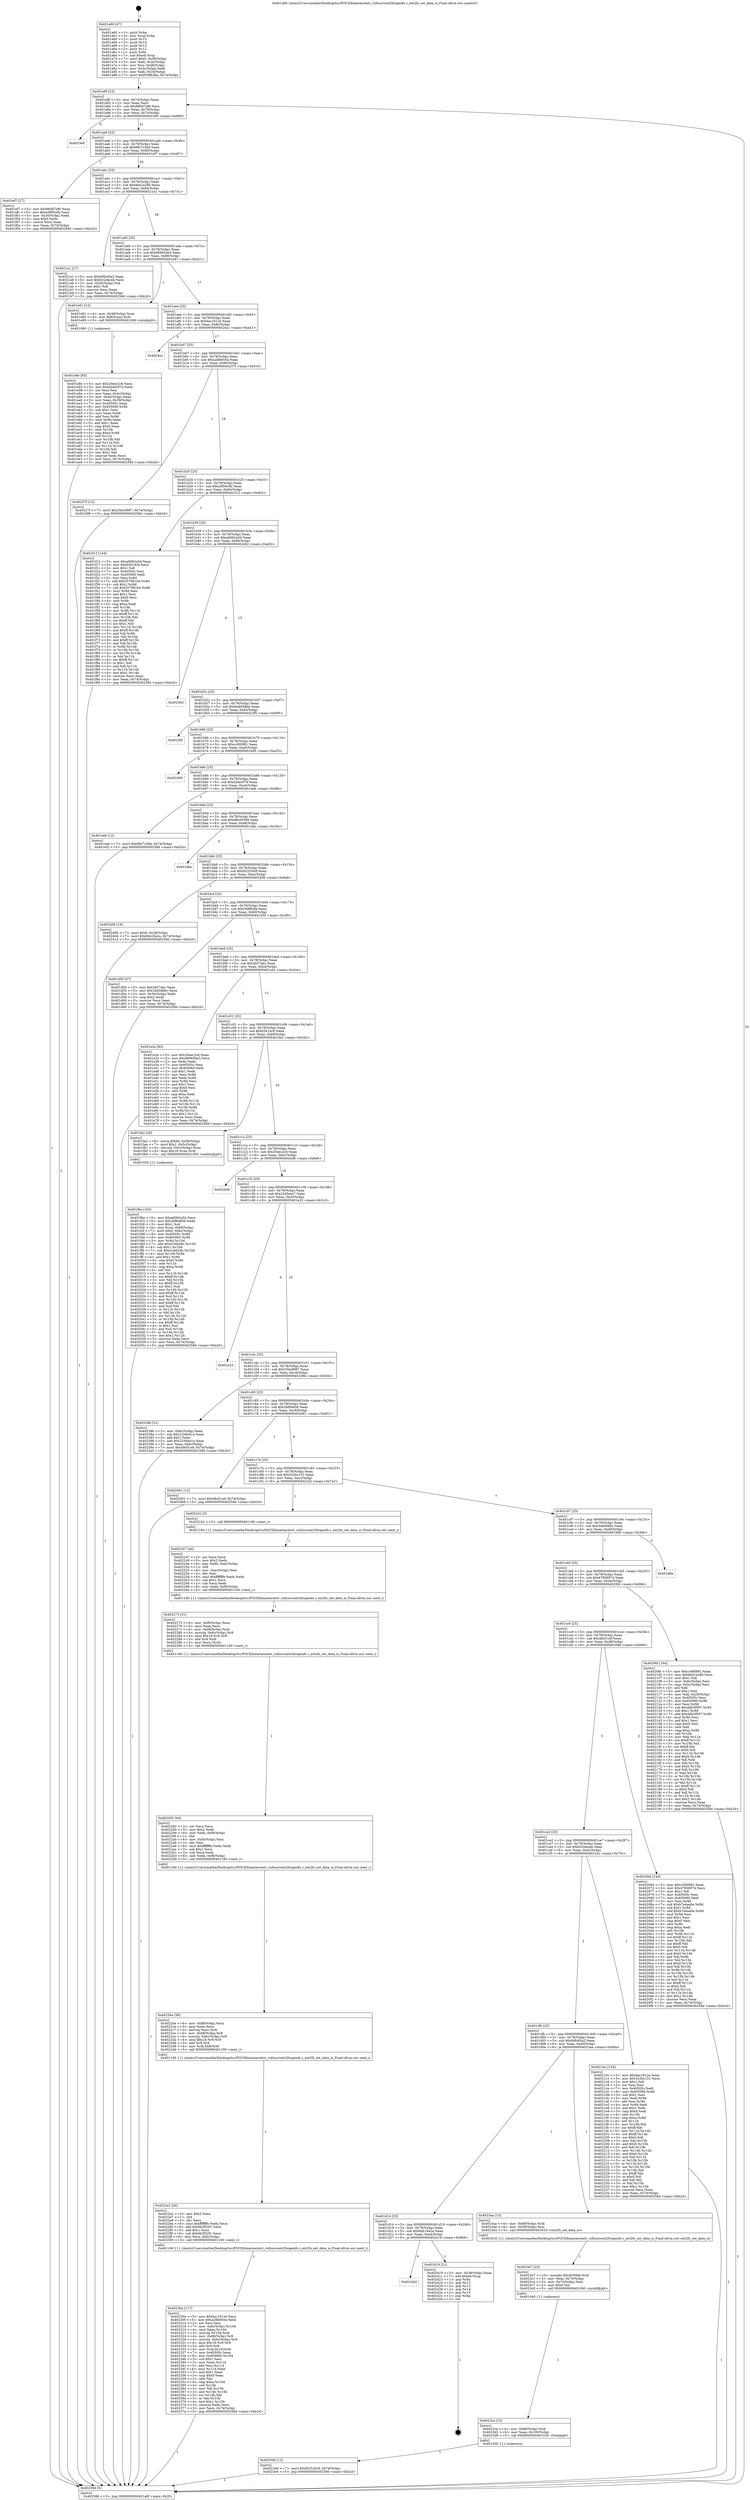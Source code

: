 digraph "0x401a60" {
  label = "0x401a60 (/mnt/c/Users/mathe/Desktop/tcc/POCII/binaries/extr_rufussrcext2fsopenfs.c_ext2fs_set_data_io_Final-ollvm.out::main(0))"
  labelloc = "t"
  node[shape=record]

  Entry [label="",width=0.3,height=0.3,shape=circle,fillcolor=black,style=filled]
  "0x401a8f" [label="{
     0x401a8f [23]\l
     | [instrs]\l
     &nbsp;&nbsp;0x401a8f \<+3\>: mov -0x74(%rbp),%eax\l
     &nbsp;&nbsp;0x401a92 \<+2\>: mov %eax,%ecx\l
     &nbsp;&nbsp;0x401a94 \<+6\>: sub $0x860d7ef6,%ecx\l
     &nbsp;&nbsp;0x401a9a \<+3\>: mov %eax,-0x78(%rbp)\l
     &nbsp;&nbsp;0x401a9d \<+3\>: mov %ecx,-0x7c(%rbp)\l
     &nbsp;&nbsp;0x401aa0 \<+6\>: je 00000000004023e9 \<main+0x989\>\l
  }"]
  "0x4023e9" [label="{
     0x4023e9\l
  }", style=dashed]
  "0x401aa6" [label="{
     0x401aa6 [22]\l
     | [instrs]\l
     &nbsp;&nbsp;0x401aa6 \<+5\>: jmp 0000000000401aab \<main+0x4b\>\l
     &nbsp;&nbsp;0x401aab \<+3\>: mov -0x78(%rbp),%eax\l
     &nbsp;&nbsp;0x401aae \<+5\>: sub $0x88c7c3bd,%eax\l
     &nbsp;&nbsp;0x401ab3 \<+3\>: mov %eax,-0x80(%rbp)\l
     &nbsp;&nbsp;0x401ab6 \<+6\>: je 0000000000401ef7 \<main+0x497\>\l
  }"]
  Exit [label="",width=0.3,height=0.3,shape=circle,fillcolor=black,style=filled,peripheries=2]
  "0x401ef7" [label="{
     0x401ef7 [27]\l
     | [instrs]\l
     &nbsp;&nbsp;0x401ef7 \<+5\>: mov $0x860d7ef6,%eax\l
     &nbsp;&nbsp;0x401efc \<+5\>: mov $0xa5f00c0b,%ecx\l
     &nbsp;&nbsp;0x401f01 \<+3\>: mov -0x30(%rbp),%edx\l
     &nbsp;&nbsp;0x401f04 \<+3\>: cmp $0x0,%edx\l
     &nbsp;&nbsp;0x401f07 \<+3\>: cmove %ecx,%eax\l
     &nbsp;&nbsp;0x401f0a \<+3\>: mov %eax,-0x74(%rbp)\l
     &nbsp;&nbsp;0x401f0d \<+5\>: jmp 000000000040258d \<main+0xb2d\>\l
  }"]
  "0x401abc" [label="{
     0x401abc [25]\l
     | [instrs]\l
     &nbsp;&nbsp;0x401abc \<+5\>: jmp 0000000000401ac1 \<main+0x61\>\l
     &nbsp;&nbsp;0x401ac1 \<+3\>: mov -0x78(%rbp),%eax\l
     &nbsp;&nbsp;0x401ac4 \<+5\>: sub $0x8ed1a280,%eax\l
     &nbsp;&nbsp;0x401ac9 \<+6\>: mov %eax,-0x84(%rbp)\l
     &nbsp;&nbsp;0x401acf \<+6\>: je 00000000004021a1 \<main+0x741\>\l
  }"]
  "0x401d2d" [label="{
     0x401d2d\l
  }", style=dashed]
  "0x4021a1" [label="{
     0x4021a1 [27]\l
     | [instrs]\l
     &nbsp;&nbsp;0x4021a1 \<+5\>: mov $0x69fcd5a2,%eax\l
     &nbsp;&nbsp;0x4021a6 \<+5\>: mov $0x632ebceb,%ecx\l
     &nbsp;&nbsp;0x4021ab \<+3\>: mov -0x29(%rbp),%dl\l
     &nbsp;&nbsp;0x4021ae \<+3\>: test $0x1,%dl\l
     &nbsp;&nbsp;0x4021b1 \<+3\>: cmovne %ecx,%eax\l
     &nbsp;&nbsp;0x4021b4 \<+3\>: mov %eax,-0x74(%rbp)\l
     &nbsp;&nbsp;0x4021b7 \<+5\>: jmp 000000000040258d \<main+0xb2d\>\l
  }"]
  "0x401ad5" [label="{
     0x401ad5 [25]\l
     | [instrs]\l
     &nbsp;&nbsp;0x401ad5 \<+5\>: jmp 0000000000401ada \<main+0x7a\>\l
     &nbsp;&nbsp;0x401ada \<+3\>: mov -0x78(%rbp),%eax\l
     &nbsp;&nbsp;0x401add \<+5\>: sub $0x98965be3,%eax\l
     &nbsp;&nbsp;0x401ae2 \<+6\>: mov %eax,-0x88(%rbp)\l
     &nbsp;&nbsp;0x401ae8 \<+6\>: je 0000000000401e81 \<main+0x421\>\l
  }"]
  "0x402419" [label="{
     0x402419 [21]\l
     | [instrs]\l
     &nbsp;&nbsp;0x402419 \<+3\>: mov -0x38(%rbp),%eax\l
     &nbsp;&nbsp;0x40241c \<+7\>: add $0xe8,%rsp\l
     &nbsp;&nbsp;0x402423 \<+1\>: pop %rbx\l
     &nbsp;&nbsp;0x402424 \<+2\>: pop %r12\l
     &nbsp;&nbsp;0x402426 \<+2\>: pop %r13\l
     &nbsp;&nbsp;0x402428 \<+2\>: pop %r14\l
     &nbsp;&nbsp;0x40242a \<+2\>: pop %r15\l
     &nbsp;&nbsp;0x40242c \<+1\>: pop %rbp\l
     &nbsp;&nbsp;0x40242d \<+1\>: ret\l
  }"]
  "0x401e81" [label="{
     0x401e81 [13]\l
     | [instrs]\l
     &nbsp;&nbsp;0x401e81 \<+4\>: mov -0x48(%rbp),%rax\l
     &nbsp;&nbsp;0x401e85 \<+4\>: mov 0x8(%rax),%rdi\l
     &nbsp;&nbsp;0x401e89 \<+5\>: call 0000000000401060 \<atoi@plt\>\l
     | [calls]\l
     &nbsp;&nbsp;0x401060 \{1\} (unknown)\l
  }"]
  "0x401aee" [label="{
     0x401aee [25]\l
     | [instrs]\l
     &nbsp;&nbsp;0x401aee \<+5\>: jmp 0000000000401af3 \<main+0x93\>\l
     &nbsp;&nbsp;0x401af3 \<+3\>: mov -0x78(%rbp),%eax\l
     &nbsp;&nbsp;0x401af6 \<+5\>: sub $0x9ac1812e,%eax\l
     &nbsp;&nbsp;0x401afb \<+6\>: mov %eax,-0x8c(%rbp)\l
     &nbsp;&nbsp;0x401b01 \<+6\>: je 00000000004024a1 \<main+0xa41\>\l
  }"]
  "0x4023dd" [label="{
     0x4023dd [12]\l
     | [instrs]\l
     &nbsp;&nbsp;0x4023dd \<+7\>: movl $0xf02520c8,-0x74(%rbp)\l
     &nbsp;&nbsp;0x4023e4 \<+5\>: jmp 000000000040258d \<main+0xb2d\>\l
  }"]
  "0x4024a1" [label="{
     0x4024a1\l
  }", style=dashed]
  "0x401b07" [label="{
     0x401b07 [25]\l
     | [instrs]\l
     &nbsp;&nbsp;0x401b07 \<+5\>: jmp 0000000000401b0c \<main+0xac\>\l
     &nbsp;&nbsp;0x401b0c \<+3\>: mov -0x78(%rbp),%eax\l
     &nbsp;&nbsp;0x401b0f \<+5\>: sub $0xa28b6544,%eax\l
     &nbsp;&nbsp;0x401b14 \<+6\>: mov %eax,-0x90(%rbp)\l
     &nbsp;&nbsp;0x401b1a \<+6\>: je 000000000040237f \<main+0x91f\>\l
  }"]
  "0x4023ce" [label="{
     0x4023ce [15]\l
     | [instrs]\l
     &nbsp;&nbsp;0x4023ce \<+4\>: mov -0x68(%rbp),%rdi\l
     &nbsp;&nbsp;0x4023d2 \<+6\>: mov %eax,-0x100(%rbp)\l
     &nbsp;&nbsp;0x4023d8 \<+5\>: call 0000000000401030 \<free@plt\>\l
     | [calls]\l
     &nbsp;&nbsp;0x401030 \{1\} (unknown)\l
  }"]
  "0x40237f" [label="{
     0x40237f [12]\l
     | [instrs]\l
     &nbsp;&nbsp;0x40237f \<+7\>: movl $0x25bc6987,-0x74(%rbp)\l
     &nbsp;&nbsp;0x402386 \<+5\>: jmp 000000000040258d \<main+0xb2d\>\l
  }"]
  "0x401b20" [label="{
     0x401b20 [25]\l
     | [instrs]\l
     &nbsp;&nbsp;0x401b20 \<+5\>: jmp 0000000000401b25 \<main+0xc5\>\l
     &nbsp;&nbsp;0x401b25 \<+3\>: mov -0x78(%rbp),%eax\l
     &nbsp;&nbsp;0x401b28 \<+5\>: sub $0xa5f00c0b,%eax\l
     &nbsp;&nbsp;0x401b2d \<+6\>: mov %eax,-0x94(%rbp)\l
     &nbsp;&nbsp;0x401b33 \<+6\>: je 0000000000401f12 \<main+0x4b2\>\l
  }"]
  "0x4023b7" [label="{
     0x4023b7 [23]\l
     | [instrs]\l
     &nbsp;&nbsp;0x4023b7 \<+10\>: movabs $0x4030b6,%rdi\l
     &nbsp;&nbsp;0x4023c1 \<+3\>: mov %eax,-0x70(%rbp)\l
     &nbsp;&nbsp;0x4023c4 \<+3\>: mov -0x70(%rbp),%esi\l
     &nbsp;&nbsp;0x4023c7 \<+2\>: mov $0x0,%al\l
     &nbsp;&nbsp;0x4023c9 \<+5\>: call 0000000000401040 \<printf@plt\>\l
     | [calls]\l
     &nbsp;&nbsp;0x401040 \{1\} (unknown)\l
  }"]
  "0x401f12" [label="{
     0x401f12 [144]\l
     | [instrs]\l
     &nbsp;&nbsp;0x401f12 \<+5\>: mov $0xa6062a5d,%eax\l
     &nbsp;&nbsp;0x401f17 \<+5\>: mov $0x62614c9,%ecx\l
     &nbsp;&nbsp;0x401f1c \<+2\>: mov $0x1,%dl\l
     &nbsp;&nbsp;0x401f1e \<+7\>: mov 0x40505c,%esi\l
     &nbsp;&nbsp;0x401f25 \<+7\>: mov 0x405060,%edi\l
     &nbsp;&nbsp;0x401f2c \<+3\>: mov %esi,%r8d\l
     &nbsp;&nbsp;0x401f2f \<+7\>: add $0x557981b4,%r8d\l
     &nbsp;&nbsp;0x401f36 \<+4\>: sub $0x1,%r8d\l
     &nbsp;&nbsp;0x401f3a \<+7\>: sub $0x557981b4,%r8d\l
     &nbsp;&nbsp;0x401f41 \<+4\>: imul %r8d,%esi\l
     &nbsp;&nbsp;0x401f45 \<+3\>: and $0x1,%esi\l
     &nbsp;&nbsp;0x401f48 \<+3\>: cmp $0x0,%esi\l
     &nbsp;&nbsp;0x401f4b \<+4\>: sete %r9b\l
     &nbsp;&nbsp;0x401f4f \<+3\>: cmp $0xa,%edi\l
     &nbsp;&nbsp;0x401f52 \<+4\>: setl %r10b\l
     &nbsp;&nbsp;0x401f56 \<+3\>: mov %r9b,%r11b\l
     &nbsp;&nbsp;0x401f59 \<+4\>: xor $0xff,%r11b\l
     &nbsp;&nbsp;0x401f5d \<+3\>: mov %r10b,%bl\l
     &nbsp;&nbsp;0x401f60 \<+3\>: xor $0xff,%bl\l
     &nbsp;&nbsp;0x401f63 \<+3\>: xor $0x1,%dl\l
     &nbsp;&nbsp;0x401f66 \<+3\>: mov %r11b,%r14b\l
     &nbsp;&nbsp;0x401f69 \<+4\>: and $0xff,%r14b\l
     &nbsp;&nbsp;0x401f6d \<+3\>: and %dl,%r9b\l
     &nbsp;&nbsp;0x401f70 \<+3\>: mov %bl,%r15b\l
     &nbsp;&nbsp;0x401f73 \<+4\>: and $0xff,%r15b\l
     &nbsp;&nbsp;0x401f77 \<+3\>: and %dl,%r10b\l
     &nbsp;&nbsp;0x401f7a \<+3\>: or %r9b,%r14b\l
     &nbsp;&nbsp;0x401f7d \<+3\>: or %r10b,%r15b\l
     &nbsp;&nbsp;0x401f80 \<+3\>: xor %r15b,%r14b\l
     &nbsp;&nbsp;0x401f83 \<+3\>: or %bl,%r11b\l
     &nbsp;&nbsp;0x401f86 \<+4\>: xor $0xff,%r11b\l
     &nbsp;&nbsp;0x401f8a \<+3\>: or $0x1,%dl\l
     &nbsp;&nbsp;0x401f8d \<+3\>: and %dl,%r11b\l
     &nbsp;&nbsp;0x401f90 \<+3\>: or %r11b,%r14b\l
     &nbsp;&nbsp;0x401f93 \<+4\>: test $0x1,%r14b\l
     &nbsp;&nbsp;0x401f97 \<+3\>: cmovne %ecx,%eax\l
     &nbsp;&nbsp;0x401f9a \<+3\>: mov %eax,-0x74(%rbp)\l
     &nbsp;&nbsp;0x401f9d \<+5\>: jmp 000000000040258d \<main+0xb2d\>\l
  }"]
  "0x401b39" [label="{
     0x401b39 [25]\l
     | [instrs]\l
     &nbsp;&nbsp;0x401b39 \<+5\>: jmp 0000000000401b3e \<main+0xde\>\l
     &nbsp;&nbsp;0x401b3e \<+3\>: mov -0x78(%rbp),%eax\l
     &nbsp;&nbsp;0x401b41 \<+5\>: sub $0xa6062a5d,%eax\l
     &nbsp;&nbsp;0x401b46 \<+6\>: mov %eax,-0x98(%rbp)\l
     &nbsp;&nbsp;0x401b4c \<+6\>: je 0000000000402462 \<main+0xa02\>\l
  }"]
  "0x401d14" [label="{
     0x401d14 [25]\l
     | [instrs]\l
     &nbsp;&nbsp;0x401d14 \<+5\>: jmp 0000000000401d19 \<main+0x2b9\>\l
     &nbsp;&nbsp;0x401d19 \<+3\>: mov -0x78(%rbp),%eax\l
     &nbsp;&nbsp;0x401d1c \<+5\>: sub $0x6bb18a2a,%eax\l
     &nbsp;&nbsp;0x401d21 \<+6\>: mov %eax,-0xe4(%rbp)\l
     &nbsp;&nbsp;0x401d27 \<+6\>: je 0000000000402419 \<main+0x9b9\>\l
  }"]
  "0x402462" [label="{
     0x402462\l
  }", style=dashed]
  "0x401b52" [label="{
     0x401b52 [25]\l
     | [instrs]\l
     &nbsp;&nbsp;0x401b52 \<+5\>: jmp 0000000000401b57 \<main+0xf7\>\l
     &nbsp;&nbsp;0x401b57 \<+3\>: mov -0x78(%rbp),%eax\l
     &nbsp;&nbsp;0x401b5a \<+5\>: sub $0xbe4948ba,%eax\l
     &nbsp;&nbsp;0x401b5f \<+6\>: mov %eax,-0x9c(%rbp)\l
     &nbsp;&nbsp;0x401b65 \<+6\>: je 00000000004023f5 \<main+0x995\>\l
  }"]
  "0x4023aa" [label="{
     0x4023aa [13]\l
     | [instrs]\l
     &nbsp;&nbsp;0x4023aa \<+4\>: mov -0x68(%rbp),%rdi\l
     &nbsp;&nbsp;0x4023ae \<+4\>: mov -0x58(%rbp),%rsi\l
     &nbsp;&nbsp;0x4023b2 \<+5\>: call 0000000000401610 \<ext2fs_set_data_io\>\l
     | [calls]\l
     &nbsp;&nbsp;0x401610 \{1\} (/mnt/c/Users/mathe/Desktop/tcc/POCII/binaries/extr_rufussrcext2fsopenfs.c_ext2fs_set_data_io_Final-ollvm.out::ext2fs_set_data_io)\l
  }"]
  "0x4023f5" [label="{
     0x4023f5\l
  }", style=dashed]
  "0x401b6b" [label="{
     0x401b6b [25]\l
     | [instrs]\l
     &nbsp;&nbsp;0x401b6b \<+5\>: jmp 0000000000401b70 \<main+0x110\>\l
     &nbsp;&nbsp;0x401b70 \<+3\>: mov -0x78(%rbp),%eax\l
     &nbsp;&nbsp;0x401b73 \<+5\>: sub $0xcc900f61,%eax\l
     &nbsp;&nbsp;0x401b78 \<+6\>: mov %eax,-0xa0(%rbp)\l
     &nbsp;&nbsp;0x401b7e \<+6\>: je 0000000000402495 \<main+0xa35\>\l
  }"]
  "0x40230a" [label="{
     0x40230a [117]\l
     | [instrs]\l
     &nbsp;&nbsp;0x40230a \<+5\>: mov $0x9ac1812e,%ecx\l
     &nbsp;&nbsp;0x40230f \<+5\>: mov $0xa28b6544,%edx\l
     &nbsp;&nbsp;0x402314 \<+2\>: xor %esi,%esi\l
     &nbsp;&nbsp;0x402316 \<+7\>: mov -0xfc(%rbp),%r10d\l
     &nbsp;&nbsp;0x40231d \<+4\>: imul %eax,%r10d\l
     &nbsp;&nbsp;0x402321 \<+3\>: movslq %r10d,%rdi\l
     &nbsp;&nbsp;0x402324 \<+4\>: mov -0x68(%rbp),%r8\l
     &nbsp;&nbsp;0x402328 \<+4\>: movslq -0x6c(%rbp),%r9\l
     &nbsp;&nbsp;0x40232c \<+4\>: imul $0x18,%r9,%r9\l
     &nbsp;&nbsp;0x402330 \<+3\>: add %r9,%r8\l
     &nbsp;&nbsp;0x402333 \<+4\>: mov %rdi,0x10(%r8)\l
     &nbsp;&nbsp;0x402337 \<+7\>: mov 0x40505c,%eax\l
     &nbsp;&nbsp;0x40233e \<+8\>: mov 0x405060,%r10d\l
     &nbsp;&nbsp;0x402346 \<+3\>: sub $0x1,%esi\l
     &nbsp;&nbsp;0x402349 \<+3\>: mov %eax,%r11d\l
     &nbsp;&nbsp;0x40234c \<+3\>: add %esi,%r11d\l
     &nbsp;&nbsp;0x40234f \<+4\>: imul %r11d,%eax\l
     &nbsp;&nbsp;0x402353 \<+3\>: and $0x1,%eax\l
     &nbsp;&nbsp;0x402356 \<+3\>: cmp $0x0,%eax\l
     &nbsp;&nbsp;0x402359 \<+3\>: sete %bl\l
     &nbsp;&nbsp;0x40235c \<+4\>: cmp $0xa,%r10d\l
     &nbsp;&nbsp;0x402360 \<+4\>: setl %r14b\l
     &nbsp;&nbsp;0x402364 \<+3\>: mov %bl,%r15b\l
     &nbsp;&nbsp;0x402367 \<+3\>: and %r14b,%r15b\l
     &nbsp;&nbsp;0x40236a \<+3\>: xor %r14b,%bl\l
     &nbsp;&nbsp;0x40236d \<+3\>: or %bl,%r15b\l
     &nbsp;&nbsp;0x402370 \<+4\>: test $0x1,%r15b\l
     &nbsp;&nbsp;0x402374 \<+3\>: cmovne %edx,%ecx\l
     &nbsp;&nbsp;0x402377 \<+3\>: mov %ecx,-0x74(%rbp)\l
     &nbsp;&nbsp;0x40237a \<+5\>: jmp 000000000040258d \<main+0xb2d\>\l
  }"]
  "0x402495" [label="{
     0x402495\l
  }", style=dashed]
  "0x401b84" [label="{
     0x401b84 [25]\l
     | [instrs]\l
     &nbsp;&nbsp;0x401b84 \<+5\>: jmp 0000000000401b89 \<main+0x129\>\l
     &nbsp;&nbsp;0x401b89 \<+3\>: mov -0x78(%rbp),%eax\l
     &nbsp;&nbsp;0x401b8c \<+5\>: sub $0xd2de3f7d,%eax\l
     &nbsp;&nbsp;0x401b91 \<+6\>: mov %eax,-0xa4(%rbp)\l
     &nbsp;&nbsp;0x401b97 \<+6\>: je 0000000000401eeb \<main+0x48b\>\l
  }"]
  "0x4022e2" [label="{
     0x4022e2 [40]\l
     | [instrs]\l
     &nbsp;&nbsp;0x4022e2 \<+5\>: mov $0x2,%ecx\l
     &nbsp;&nbsp;0x4022e7 \<+1\>: cltd\l
     &nbsp;&nbsp;0x4022e8 \<+2\>: idiv %ecx\l
     &nbsp;&nbsp;0x4022ea \<+6\>: imul $0xfffffffe,%edx,%ecx\l
     &nbsp;&nbsp;0x4022f0 \<+6\>: add $0x6b3f32f1,%ecx\l
     &nbsp;&nbsp;0x4022f6 \<+3\>: add $0x1,%ecx\l
     &nbsp;&nbsp;0x4022f9 \<+6\>: sub $0x6b3f32f1,%ecx\l
     &nbsp;&nbsp;0x4022ff \<+6\>: mov %ecx,-0xfc(%rbp)\l
     &nbsp;&nbsp;0x402305 \<+5\>: call 0000000000401160 \<next_i\>\l
     | [calls]\l
     &nbsp;&nbsp;0x401160 \{1\} (/mnt/c/Users/mathe/Desktop/tcc/POCII/binaries/extr_rufussrcext2fsopenfs.c_ext2fs_set_data_io_Final-ollvm.out::next_i)\l
  }"]
  "0x401eeb" [label="{
     0x401eeb [12]\l
     | [instrs]\l
     &nbsp;&nbsp;0x401eeb \<+7\>: movl $0x88c7c3bd,-0x74(%rbp)\l
     &nbsp;&nbsp;0x401ef2 \<+5\>: jmp 000000000040258d \<main+0xb2d\>\l
  }"]
  "0x401b9d" [label="{
     0x401b9d [25]\l
     | [instrs]\l
     &nbsp;&nbsp;0x401b9d \<+5\>: jmp 0000000000401ba2 \<main+0x142\>\l
     &nbsp;&nbsp;0x401ba2 \<+3\>: mov -0x78(%rbp),%eax\l
     &nbsp;&nbsp;0x401ba5 \<+5\>: sub $0xd8e56369,%eax\l
     &nbsp;&nbsp;0x401baa \<+6\>: mov %eax,-0xa8(%rbp)\l
     &nbsp;&nbsp;0x401bb0 \<+6\>: je 0000000000401dbe \<main+0x35e\>\l
  }"]
  "0x4022be" [label="{
     0x4022be [36]\l
     | [instrs]\l
     &nbsp;&nbsp;0x4022be \<+6\>: mov -0xf8(%rbp),%ecx\l
     &nbsp;&nbsp;0x4022c4 \<+3\>: imul %eax,%ecx\l
     &nbsp;&nbsp;0x4022c7 \<+3\>: movslq %ecx,%rdi\l
     &nbsp;&nbsp;0x4022ca \<+4\>: mov -0x68(%rbp),%r8\l
     &nbsp;&nbsp;0x4022ce \<+4\>: movslq -0x6c(%rbp),%r9\l
     &nbsp;&nbsp;0x4022d2 \<+4\>: imul $0x18,%r9,%r9\l
     &nbsp;&nbsp;0x4022d6 \<+3\>: add %r9,%r8\l
     &nbsp;&nbsp;0x4022d9 \<+4\>: mov %rdi,0x8(%r8)\l
     &nbsp;&nbsp;0x4022dd \<+5\>: call 0000000000401160 \<next_i\>\l
     | [calls]\l
     &nbsp;&nbsp;0x401160 \{1\} (/mnt/c/Users/mathe/Desktop/tcc/POCII/binaries/extr_rufussrcext2fsopenfs.c_ext2fs_set_data_io_Final-ollvm.out::next_i)\l
  }"]
  "0x401dbe" [label="{
     0x401dbe\l
  }", style=dashed]
  "0x401bb6" [label="{
     0x401bb6 [25]\l
     | [instrs]\l
     &nbsp;&nbsp;0x401bb6 \<+5\>: jmp 0000000000401bbb \<main+0x15b\>\l
     &nbsp;&nbsp;0x401bbb \<+3\>: mov -0x78(%rbp),%eax\l
     &nbsp;&nbsp;0x401bbe \<+5\>: sub $0xf02520c8,%eax\l
     &nbsp;&nbsp;0x401bc3 \<+6\>: mov %eax,-0xac(%rbp)\l
     &nbsp;&nbsp;0x401bc9 \<+6\>: je 0000000000402406 \<main+0x9a6\>\l
  }"]
  "0x402292" [label="{
     0x402292 [44]\l
     | [instrs]\l
     &nbsp;&nbsp;0x402292 \<+2\>: xor %ecx,%ecx\l
     &nbsp;&nbsp;0x402294 \<+5\>: mov $0x2,%edx\l
     &nbsp;&nbsp;0x402299 \<+6\>: mov %edx,-0xf4(%rbp)\l
     &nbsp;&nbsp;0x40229f \<+1\>: cltd\l
     &nbsp;&nbsp;0x4022a0 \<+6\>: mov -0xf4(%rbp),%esi\l
     &nbsp;&nbsp;0x4022a6 \<+2\>: idiv %esi\l
     &nbsp;&nbsp;0x4022a8 \<+6\>: imul $0xfffffffe,%edx,%edx\l
     &nbsp;&nbsp;0x4022ae \<+3\>: sub $0x1,%ecx\l
     &nbsp;&nbsp;0x4022b1 \<+2\>: sub %ecx,%edx\l
     &nbsp;&nbsp;0x4022b3 \<+6\>: mov %edx,-0xf8(%rbp)\l
     &nbsp;&nbsp;0x4022b9 \<+5\>: call 0000000000401160 \<next_i\>\l
     | [calls]\l
     &nbsp;&nbsp;0x401160 \{1\} (/mnt/c/Users/mathe/Desktop/tcc/POCII/binaries/extr_rufussrcext2fsopenfs.c_ext2fs_set_data_io_Final-ollvm.out::next_i)\l
  }"]
  "0x402406" [label="{
     0x402406 [19]\l
     | [instrs]\l
     &nbsp;&nbsp;0x402406 \<+7\>: movl $0x0,-0x38(%rbp)\l
     &nbsp;&nbsp;0x40240d \<+7\>: movl $0x6bb18a2a,-0x74(%rbp)\l
     &nbsp;&nbsp;0x402414 \<+5\>: jmp 000000000040258d \<main+0xb2d\>\l
  }"]
  "0x401bcf" [label="{
     0x401bcf [25]\l
     | [instrs]\l
     &nbsp;&nbsp;0x401bcf \<+5\>: jmp 0000000000401bd4 \<main+0x174\>\l
     &nbsp;&nbsp;0x401bd4 \<+3\>: mov -0x78(%rbp),%eax\l
     &nbsp;&nbsp;0x401bd7 \<+5\>: sub $0xf3df828a,%eax\l
     &nbsp;&nbsp;0x401bdc \<+6\>: mov %eax,-0xb0(%rbp)\l
     &nbsp;&nbsp;0x401be2 \<+6\>: je 0000000000401d50 \<main+0x2f0\>\l
  }"]
  "0x402273" [label="{
     0x402273 [31]\l
     | [instrs]\l
     &nbsp;&nbsp;0x402273 \<+6\>: mov -0xf0(%rbp),%ecx\l
     &nbsp;&nbsp;0x402279 \<+3\>: imul %eax,%ecx\l
     &nbsp;&nbsp;0x40227c \<+4\>: mov -0x68(%rbp),%rdi\l
     &nbsp;&nbsp;0x402280 \<+4\>: movslq -0x6c(%rbp),%r8\l
     &nbsp;&nbsp;0x402284 \<+4\>: imul $0x18,%r8,%r8\l
     &nbsp;&nbsp;0x402288 \<+3\>: add %r8,%rdi\l
     &nbsp;&nbsp;0x40228b \<+2\>: mov %ecx,(%rdi)\l
     &nbsp;&nbsp;0x40228d \<+5\>: call 0000000000401160 \<next_i\>\l
     | [calls]\l
     &nbsp;&nbsp;0x401160 \{1\} (/mnt/c/Users/mathe/Desktop/tcc/POCII/binaries/extr_rufussrcext2fsopenfs.c_ext2fs_set_data_io_Final-ollvm.out::next_i)\l
  }"]
  "0x401d50" [label="{
     0x401d50 [27]\l
     | [instrs]\l
     &nbsp;&nbsp;0x401d50 \<+5\>: mov $0x2b57abc,%eax\l
     &nbsp;&nbsp;0x401d55 \<+5\>: mov $0x3dd588bc,%ecx\l
     &nbsp;&nbsp;0x401d5a \<+3\>: mov -0x34(%rbp),%edx\l
     &nbsp;&nbsp;0x401d5d \<+3\>: cmp $0x2,%edx\l
     &nbsp;&nbsp;0x401d60 \<+3\>: cmovne %ecx,%eax\l
     &nbsp;&nbsp;0x401d63 \<+3\>: mov %eax,-0x74(%rbp)\l
     &nbsp;&nbsp;0x401d66 \<+5\>: jmp 000000000040258d \<main+0xb2d\>\l
  }"]
  "0x401be8" [label="{
     0x401be8 [25]\l
     | [instrs]\l
     &nbsp;&nbsp;0x401be8 \<+5\>: jmp 0000000000401bed \<main+0x18d\>\l
     &nbsp;&nbsp;0x401bed \<+3\>: mov -0x78(%rbp),%eax\l
     &nbsp;&nbsp;0x401bf0 \<+5\>: sub $0x2b57abc,%eax\l
     &nbsp;&nbsp;0x401bf5 \<+6\>: mov %eax,-0xb4(%rbp)\l
     &nbsp;&nbsp;0x401bfb \<+6\>: je 0000000000401e2e \<main+0x3ce\>\l
  }"]
  "0x40258d" [label="{
     0x40258d [5]\l
     | [instrs]\l
     &nbsp;&nbsp;0x40258d \<+5\>: jmp 0000000000401a8f \<main+0x2f\>\l
  }"]
  "0x401a60" [label="{
     0x401a60 [47]\l
     | [instrs]\l
     &nbsp;&nbsp;0x401a60 \<+1\>: push %rbp\l
     &nbsp;&nbsp;0x401a61 \<+3\>: mov %rsp,%rbp\l
     &nbsp;&nbsp;0x401a64 \<+2\>: push %r15\l
     &nbsp;&nbsp;0x401a66 \<+2\>: push %r14\l
     &nbsp;&nbsp;0x401a68 \<+2\>: push %r13\l
     &nbsp;&nbsp;0x401a6a \<+2\>: push %r12\l
     &nbsp;&nbsp;0x401a6c \<+1\>: push %rbx\l
     &nbsp;&nbsp;0x401a6d \<+7\>: sub $0xe8,%rsp\l
     &nbsp;&nbsp;0x401a74 \<+7\>: movl $0x0,-0x38(%rbp)\l
     &nbsp;&nbsp;0x401a7b \<+3\>: mov %edi,-0x3c(%rbp)\l
     &nbsp;&nbsp;0x401a7e \<+4\>: mov %rsi,-0x48(%rbp)\l
     &nbsp;&nbsp;0x401a82 \<+3\>: mov -0x3c(%rbp),%edi\l
     &nbsp;&nbsp;0x401a85 \<+3\>: mov %edi,-0x34(%rbp)\l
     &nbsp;&nbsp;0x401a88 \<+7\>: movl $0xf3df828a,-0x74(%rbp)\l
  }"]
  "0x402247" [label="{
     0x402247 [44]\l
     | [instrs]\l
     &nbsp;&nbsp;0x402247 \<+2\>: xor %ecx,%ecx\l
     &nbsp;&nbsp;0x402249 \<+5\>: mov $0x2,%edx\l
     &nbsp;&nbsp;0x40224e \<+6\>: mov %edx,-0xec(%rbp)\l
     &nbsp;&nbsp;0x402254 \<+1\>: cltd\l
     &nbsp;&nbsp;0x402255 \<+6\>: mov -0xec(%rbp),%esi\l
     &nbsp;&nbsp;0x40225b \<+2\>: idiv %esi\l
     &nbsp;&nbsp;0x40225d \<+6\>: imul $0xfffffffe,%edx,%edx\l
     &nbsp;&nbsp;0x402263 \<+3\>: sub $0x1,%ecx\l
     &nbsp;&nbsp;0x402266 \<+2\>: sub %ecx,%edx\l
     &nbsp;&nbsp;0x402268 \<+6\>: mov %edx,-0xf0(%rbp)\l
     &nbsp;&nbsp;0x40226e \<+5\>: call 0000000000401160 \<next_i\>\l
     | [calls]\l
     &nbsp;&nbsp;0x401160 \{1\} (/mnt/c/Users/mathe/Desktop/tcc/POCII/binaries/extr_rufussrcext2fsopenfs.c_ext2fs_set_data_io_Final-ollvm.out::next_i)\l
  }"]
  "0x401e2e" [label="{
     0x401e2e [83]\l
     | [instrs]\l
     &nbsp;&nbsp;0x401e2e \<+5\>: mov $0x20eec2c6,%eax\l
     &nbsp;&nbsp;0x401e33 \<+5\>: mov $0x98965be3,%ecx\l
     &nbsp;&nbsp;0x401e38 \<+2\>: xor %edx,%edx\l
     &nbsp;&nbsp;0x401e3a \<+7\>: mov 0x40505c,%esi\l
     &nbsp;&nbsp;0x401e41 \<+7\>: mov 0x405060,%edi\l
     &nbsp;&nbsp;0x401e48 \<+3\>: sub $0x1,%edx\l
     &nbsp;&nbsp;0x401e4b \<+3\>: mov %esi,%r8d\l
     &nbsp;&nbsp;0x401e4e \<+3\>: add %edx,%r8d\l
     &nbsp;&nbsp;0x401e51 \<+4\>: imul %r8d,%esi\l
     &nbsp;&nbsp;0x401e55 \<+3\>: and $0x1,%esi\l
     &nbsp;&nbsp;0x401e58 \<+3\>: cmp $0x0,%esi\l
     &nbsp;&nbsp;0x401e5b \<+4\>: sete %r9b\l
     &nbsp;&nbsp;0x401e5f \<+3\>: cmp $0xa,%edi\l
     &nbsp;&nbsp;0x401e62 \<+4\>: setl %r10b\l
     &nbsp;&nbsp;0x401e66 \<+3\>: mov %r9b,%r11b\l
     &nbsp;&nbsp;0x401e69 \<+3\>: and %r10b,%r11b\l
     &nbsp;&nbsp;0x401e6c \<+3\>: xor %r10b,%r9b\l
     &nbsp;&nbsp;0x401e6f \<+3\>: or %r9b,%r11b\l
     &nbsp;&nbsp;0x401e72 \<+4\>: test $0x1,%r11b\l
     &nbsp;&nbsp;0x401e76 \<+3\>: cmovne %ecx,%eax\l
     &nbsp;&nbsp;0x401e79 \<+3\>: mov %eax,-0x74(%rbp)\l
     &nbsp;&nbsp;0x401e7c \<+5\>: jmp 000000000040258d \<main+0xb2d\>\l
  }"]
  "0x401c01" [label="{
     0x401c01 [25]\l
     | [instrs]\l
     &nbsp;&nbsp;0x401c01 \<+5\>: jmp 0000000000401c06 \<main+0x1a6\>\l
     &nbsp;&nbsp;0x401c06 \<+3\>: mov -0x78(%rbp),%eax\l
     &nbsp;&nbsp;0x401c09 \<+5\>: sub $0x62614c9,%eax\l
     &nbsp;&nbsp;0x401c0e \<+6\>: mov %eax,-0xb8(%rbp)\l
     &nbsp;&nbsp;0x401c14 \<+6\>: je 0000000000401fa2 \<main+0x542\>\l
  }"]
  "0x401e8e" [label="{
     0x401e8e [93]\l
     | [instrs]\l
     &nbsp;&nbsp;0x401e8e \<+5\>: mov $0x20eec2c6,%ecx\l
     &nbsp;&nbsp;0x401e93 \<+5\>: mov $0xd2de3f7d,%edx\l
     &nbsp;&nbsp;0x401e98 \<+2\>: xor %esi,%esi\l
     &nbsp;&nbsp;0x401e9a \<+3\>: mov %eax,-0x4c(%rbp)\l
     &nbsp;&nbsp;0x401e9d \<+3\>: mov -0x4c(%rbp),%eax\l
     &nbsp;&nbsp;0x401ea0 \<+3\>: mov %eax,-0x30(%rbp)\l
     &nbsp;&nbsp;0x401ea3 \<+7\>: mov 0x40505c,%eax\l
     &nbsp;&nbsp;0x401eaa \<+8\>: mov 0x405060,%r8d\l
     &nbsp;&nbsp;0x401eb2 \<+3\>: sub $0x1,%esi\l
     &nbsp;&nbsp;0x401eb5 \<+3\>: mov %eax,%r9d\l
     &nbsp;&nbsp;0x401eb8 \<+3\>: add %esi,%r9d\l
     &nbsp;&nbsp;0x401ebb \<+4\>: imul %r9d,%eax\l
     &nbsp;&nbsp;0x401ebf \<+3\>: and $0x1,%eax\l
     &nbsp;&nbsp;0x401ec2 \<+3\>: cmp $0x0,%eax\l
     &nbsp;&nbsp;0x401ec5 \<+4\>: sete %r10b\l
     &nbsp;&nbsp;0x401ec9 \<+4\>: cmp $0xa,%r8d\l
     &nbsp;&nbsp;0x401ecd \<+4\>: setl %r11b\l
     &nbsp;&nbsp;0x401ed1 \<+3\>: mov %r10b,%bl\l
     &nbsp;&nbsp;0x401ed4 \<+3\>: and %r11b,%bl\l
     &nbsp;&nbsp;0x401ed7 \<+3\>: xor %r11b,%r10b\l
     &nbsp;&nbsp;0x401eda \<+3\>: or %r10b,%bl\l
     &nbsp;&nbsp;0x401edd \<+3\>: test $0x1,%bl\l
     &nbsp;&nbsp;0x401ee0 \<+3\>: cmovne %edx,%ecx\l
     &nbsp;&nbsp;0x401ee3 \<+3\>: mov %ecx,-0x74(%rbp)\l
     &nbsp;&nbsp;0x401ee6 \<+5\>: jmp 000000000040258d \<main+0xb2d\>\l
  }"]
  "0x401cfb" [label="{
     0x401cfb [25]\l
     | [instrs]\l
     &nbsp;&nbsp;0x401cfb \<+5\>: jmp 0000000000401d00 \<main+0x2a0\>\l
     &nbsp;&nbsp;0x401d00 \<+3\>: mov -0x78(%rbp),%eax\l
     &nbsp;&nbsp;0x401d03 \<+5\>: sub $0x69fcd5a2,%eax\l
     &nbsp;&nbsp;0x401d08 \<+6\>: mov %eax,-0xe0(%rbp)\l
     &nbsp;&nbsp;0x401d0e \<+6\>: je 00000000004023aa \<main+0x94a\>\l
  }"]
  "0x401fa2" [label="{
     0x401fa2 [28]\l
     | [instrs]\l
     &nbsp;&nbsp;0x401fa2 \<+8\>: movq $0x64,-0x58(%rbp)\l
     &nbsp;&nbsp;0x401faa \<+7\>: movl $0x1,-0x5c(%rbp)\l
     &nbsp;&nbsp;0x401fb1 \<+4\>: movslq -0x5c(%rbp),%rax\l
     &nbsp;&nbsp;0x401fb5 \<+4\>: imul $0x18,%rax,%rdi\l
     &nbsp;&nbsp;0x401fb9 \<+5\>: call 0000000000401050 \<malloc@plt\>\l
     | [calls]\l
     &nbsp;&nbsp;0x401050 \{1\} (unknown)\l
  }"]
  "0x401c1a" [label="{
     0x401c1a [25]\l
     | [instrs]\l
     &nbsp;&nbsp;0x401c1a \<+5\>: jmp 0000000000401c1f \<main+0x1bf\>\l
     &nbsp;&nbsp;0x401c1f \<+3\>: mov -0x78(%rbp),%eax\l
     &nbsp;&nbsp;0x401c22 \<+5\>: sub $0x20eec2c6,%eax\l
     &nbsp;&nbsp;0x401c27 \<+6\>: mov %eax,-0xbc(%rbp)\l
     &nbsp;&nbsp;0x401c2d \<+6\>: je 0000000000402446 \<main+0x9e6\>\l
  }"]
  "0x401fbe" [label="{
     0x401fbe [163]\l
     | [instrs]\l
     &nbsp;&nbsp;0x401fbe \<+5\>: mov $0xa6062a5d,%ecx\l
     &nbsp;&nbsp;0x401fc3 \<+5\>: mov $0x2bf94606,%edx\l
     &nbsp;&nbsp;0x401fc8 \<+3\>: mov $0x1,%sil\l
     &nbsp;&nbsp;0x401fcb \<+4\>: mov %rax,-0x68(%rbp)\l
     &nbsp;&nbsp;0x401fcf \<+7\>: movl $0x0,-0x6c(%rbp)\l
     &nbsp;&nbsp;0x401fd6 \<+8\>: mov 0x40505c,%r8d\l
     &nbsp;&nbsp;0x401fde \<+8\>: mov 0x405060,%r9d\l
     &nbsp;&nbsp;0x401fe6 \<+3\>: mov %r8d,%r10d\l
     &nbsp;&nbsp;0x401fe9 \<+7\>: add $0xe1feb28c,%r10d\l
     &nbsp;&nbsp;0x401ff0 \<+4\>: sub $0x1,%r10d\l
     &nbsp;&nbsp;0x401ff4 \<+7\>: sub $0xe1feb28c,%r10d\l
     &nbsp;&nbsp;0x401ffb \<+4\>: imul %r10d,%r8d\l
     &nbsp;&nbsp;0x401fff \<+4\>: and $0x1,%r8d\l
     &nbsp;&nbsp;0x402003 \<+4\>: cmp $0x0,%r8d\l
     &nbsp;&nbsp;0x402007 \<+4\>: sete %r11b\l
     &nbsp;&nbsp;0x40200b \<+4\>: cmp $0xa,%r9d\l
     &nbsp;&nbsp;0x40200f \<+3\>: setl %bl\l
     &nbsp;&nbsp;0x402012 \<+3\>: mov %r11b,%r14b\l
     &nbsp;&nbsp;0x402015 \<+4\>: xor $0xff,%r14b\l
     &nbsp;&nbsp;0x402019 \<+3\>: mov %bl,%r15b\l
     &nbsp;&nbsp;0x40201c \<+4\>: xor $0xff,%r15b\l
     &nbsp;&nbsp;0x402020 \<+4\>: xor $0x1,%sil\l
     &nbsp;&nbsp;0x402024 \<+3\>: mov %r14b,%r12b\l
     &nbsp;&nbsp;0x402027 \<+4\>: and $0xff,%r12b\l
     &nbsp;&nbsp;0x40202b \<+3\>: and %sil,%r11b\l
     &nbsp;&nbsp;0x40202e \<+3\>: mov %r15b,%r13b\l
     &nbsp;&nbsp;0x402031 \<+4\>: and $0xff,%r13b\l
     &nbsp;&nbsp;0x402035 \<+3\>: and %sil,%bl\l
     &nbsp;&nbsp;0x402038 \<+3\>: or %r11b,%r12b\l
     &nbsp;&nbsp;0x40203b \<+3\>: or %bl,%r13b\l
     &nbsp;&nbsp;0x40203e \<+3\>: xor %r13b,%r12b\l
     &nbsp;&nbsp;0x402041 \<+3\>: or %r15b,%r14b\l
     &nbsp;&nbsp;0x402044 \<+4\>: xor $0xff,%r14b\l
     &nbsp;&nbsp;0x402048 \<+4\>: or $0x1,%sil\l
     &nbsp;&nbsp;0x40204c \<+3\>: and %sil,%r14b\l
     &nbsp;&nbsp;0x40204f \<+3\>: or %r14b,%r12b\l
     &nbsp;&nbsp;0x402052 \<+4\>: test $0x1,%r12b\l
     &nbsp;&nbsp;0x402056 \<+3\>: cmovne %edx,%ecx\l
     &nbsp;&nbsp;0x402059 \<+3\>: mov %ecx,-0x74(%rbp)\l
     &nbsp;&nbsp;0x40205c \<+5\>: jmp 000000000040258d \<main+0xb2d\>\l
  }"]
  "0x4021bc" [label="{
     0x4021bc [134]\l
     | [instrs]\l
     &nbsp;&nbsp;0x4021bc \<+5\>: mov $0x9ac1812e,%eax\l
     &nbsp;&nbsp;0x4021c1 \<+5\>: mov $0x322bc131,%ecx\l
     &nbsp;&nbsp;0x4021c6 \<+2\>: mov $0x1,%dl\l
     &nbsp;&nbsp;0x4021c8 \<+2\>: xor %esi,%esi\l
     &nbsp;&nbsp;0x4021ca \<+7\>: mov 0x40505c,%edi\l
     &nbsp;&nbsp;0x4021d1 \<+8\>: mov 0x405060,%r8d\l
     &nbsp;&nbsp;0x4021d9 \<+3\>: sub $0x1,%esi\l
     &nbsp;&nbsp;0x4021dc \<+3\>: mov %edi,%r9d\l
     &nbsp;&nbsp;0x4021df \<+3\>: add %esi,%r9d\l
     &nbsp;&nbsp;0x4021e2 \<+4\>: imul %r9d,%edi\l
     &nbsp;&nbsp;0x4021e6 \<+3\>: and $0x1,%edi\l
     &nbsp;&nbsp;0x4021e9 \<+3\>: cmp $0x0,%edi\l
     &nbsp;&nbsp;0x4021ec \<+4\>: sete %r10b\l
     &nbsp;&nbsp;0x4021f0 \<+4\>: cmp $0xa,%r8d\l
     &nbsp;&nbsp;0x4021f4 \<+4\>: setl %r11b\l
     &nbsp;&nbsp;0x4021f8 \<+3\>: mov %r10b,%bl\l
     &nbsp;&nbsp;0x4021fb \<+3\>: xor $0xff,%bl\l
     &nbsp;&nbsp;0x4021fe \<+3\>: mov %r11b,%r14b\l
     &nbsp;&nbsp;0x402201 \<+4\>: xor $0xff,%r14b\l
     &nbsp;&nbsp;0x402205 \<+3\>: xor $0x0,%dl\l
     &nbsp;&nbsp;0x402208 \<+3\>: mov %bl,%r15b\l
     &nbsp;&nbsp;0x40220b \<+4\>: and $0x0,%r15b\l
     &nbsp;&nbsp;0x40220f \<+3\>: and %dl,%r10b\l
     &nbsp;&nbsp;0x402212 \<+3\>: mov %r14b,%r12b\l
     &nbsp;&nbsp;0x402215 \<+4\>: and $0x0,%r12b\l
     &nbsp;&nbsp;0x402219 \<+3\>: and %dl,%r11b\l
     &nbsp;&nbsp;0x40221c \<+3\>: or %r10b,%r15b\l
     &nbsp;&nbsp;0x40221f \<+3\>: or %r11b,%r12b\l
     &nbsp;&nbsp;0x402222 \<+3\>: xor %r12b,%r15b\l
     &nbsp;&nbsp;0x402225 \<+3\>: or %r14b,%bl\l
     &nbsp;&nbsp;0x402228 \<+3\>: xor $0xff,%bl\l
     &nbsp;&nbsp;0x40222b \<+3\>: or $0x0,%dl\l
     &nbsp;&nbsp;0x40222e \<+2\>: and %dl,%bl\l
     &nbsp;&nbsp;0x402230 \<+3\>: or %bl,%r15b\l
     &nbsp;&nbsp;0x402233 \<+4\>: test $0x1,%r15b\l
     &nbsp;&nbsp;0x402237 \<+3\>: cmovne %ecx,%eax\l
     &nbsp;&nbsp;0x40223a \<+3\>: mov %eax,-0x74(%rbp)\l
     &nbsp;&nbsp;0x40223d \<+5\>: jmp 000000000040258d \<main+0xb2d\>\l
  }"]
  "0x402446" [label="{
     0x402446\l
  }", style=dashed]
  "0x401c33" [label="{
     0x401c33 [25]\l
     | [instrs]\l
     &nbsp;&nbsp;0x401c33 \<+5\>: jmp 0000000000401c38 \<main+0x1d8\>\l
     &nbsp;&nbsp;0x401c38 \<+3\>: mov -0x78(%rbp),%eax\l
     &nbsp;&nbsp;0x401c3b \<+5\>: sub $0x22d5eec7,%eax\l
     &nbsp;&nbsp;0x401c40 \<+6\>: mov %eax,-0xc0(%rbp)\l
     &nbsp;&nbsp;0x401c46 \<+6\>: je 0000000000401e22 \<main+0x3c2\>\l
  }"]
  "0x401ce2" [label="{
     0x401ce2 [25]\l
     | [instrs]\l
     &nbsp;&nbsp;0x401ce2 \<+5\>: jmp 0000000000401ce7 \<main+0x287\>\l
     &nbsp;&nbsp;0x401ce7 \<+3\>: mov -0x78(%rbp),%eax\l
     &nbsp;&nbsp;0x401cea \<+5\>: sub $0x632ebceb,%eax\l
     &nbsp;&nbsp;0x401cef \<+6\>: mov %eax,-0xdc(%rbp)\l
     &nbsp;&nbsp;0x401cf5 \<+6\>: je 00000000004021bc \<main+0x75c\>\l
  }"]
  "0x401e22" [label="{
     0x401e22\l
  }", style=dashed]
  "0x401c4c" [label="{
     0x401c4c [25]\l
     | [instrs]\l
     &nbsp;&nbsp;0x401c4c \<+5\>: jmp 0000000000401c51 \<main+0x1f1\>\l
     &nbsp;&nbsp;0x401c51 \<+3\>: mov -0x78(%rbp),%eax\l
     &nbsp;&nbsp;0x401c54 \<+5\>: sub $0x25bc6987,%eax\l
     &nbsp;&nbsp;0x401c59 \<+6\>: mov %eax,-0xc4(%rbp)\l
     &nbsp;&nbsp;0x401c5f \<+6\>: je 000000000040238b \<main+0x92b\>\l
  }"]
  "0x40206d" [label="{
     0x40206d [144]\l
     | [instrs]\l
     &nbsp;&nbsp;0x40206d \<+5\>: mov $0xcc900f61,%eax\l
     &nbsp;&nbsp;0x402072 \<+5\>: mov $0x47856974,%ecx\l
     &nbsp;&nbsp;0x402077 \<+2\>: mov $0x1,%dl\l
     &nbsp;&nbsp;0x402079 \<+7\>: mov 0x40505c,%esi\l
     &nbsp;&nbsp;0x402080 \<+7\>: mov 0x405060,%edi\l
     &nbsp;&nbsp;0x402087 \<+3\>: mov %esi,%r8d\l
     &nbsp;&nbsp;0x40208a \<+7\>: sub $0xb7a4aa0e,%r8d\l
     &nbsp;&nbsp;0x402091 \<+4\>: sub $0x1,%r8d\l
     &nbsp;&nbsp;0x402095 \<+7\>: add $0xb7a4aa0e,%r8d\l
     &nbsp;&nbsp;0x40209c \<+4\>: imul %r8d,%esi\l
     &nbsp;&nbsp;0x4020a0 \<+3\>: and $0x1,%esi\l
     &nbsp;&nbsp;0x4020a3 \<+3\>: cmp $0x0,%esi\l
     &nbsp;&nbsp;0x4020a6 \<+4\>: sete %r9b\l
     &nbsp;&nbsp;0x4020aa \<+3\>: cmp $0xa,%edi\l
     &nbsp;&nbsp;0x4020ad \<+4\>: setl %r10b\l
     &nbsp;&nbsp;0x4020b1 \<+3\>: mov %r9b,%r11b\l
     &nbsp;&nbsp;0x4020b4 \<+4\>: xor $0xff,%r11b\l
     &nbsp;&nbsp;0x4020b8 \<+3\>: mov %r10b,%bl\l
     &nbsp;&nbsp;0x4020bb \<+3\>: xor $0xff,%bl\l
     &nbsp;&nbsp;0x4020be \<+3\>: xor $0x0,%dl\l
     &nbsp;&nbsp;0x4020c1 \<+3\>: mov %r11b,%r14b\l
     &nbsp;&nbsp;0x4020c4 \<+4\>: and $0x0,%r14b\l
     &nbsp;&nbsp;0x4020c8 \<+3\>: and %dl,%r9b\l
     &nbsp;&nbsp;0x4020cb \<+3\>: mov %bl,%r15b\l
     &nbsp;&nbsp;0x4020ce \<+4\>: and $0x0,%r15b\l
     &nbsp;&nbsp;0x4020d2 \<+3\>: and %dl,%r10b\l
     &nbsp;&nbsp;0x4020d5 \<+3\>: or %r9b,%r14b\l
     &nbsp;&nbsp;0x4020d8 \<+3\>: or %r10b,%r15b\l
     &nbsp;&nbsp;0x4020db \<+3\>: xor %r15b,%r14b\l
     &nbsp;&nbsp;0x4020de \<+3\>: or %bl,%r11b\l
     &nbsp;&nbsp;0x4020e1 \<+4\>: xor $0xff,%r11b\l
     &nbsp;&nbsp;0x4020e5 \<+3\>: or $0x0,%dl\l
     &nbsp;&nbsp;0x4020e8 \<+3\>: and %dl,%r11b\l
     &nbsp;&nbsp;0x4020eb \<+3\>: or %r11b,%r14b\l
     &nbsp;&nbsp;0x4020ee \<+4\>: test $0x1,%r14b\l
     &nbsp;&nbsp;0x4020f2 \<+3\>: cmovne %ecx,%eax\l
     &nbsp;&nbsp;0x4020f5 \<+3\>: mov %eax,-0x74(%rbp)\l
     &nbsp;&nbsp;0x4020f8 \<+5\>: jmp 000000000040258d \<main+0xb2d\>\l
  }"]
  "0x40238b" [label="{
     0x40238b [31]\l
     | [instrs]\l
     &nbsp;&nbsp;0x40238b \<+3\>: mov -0x6c(%rbp),%eax\l
     &nbsp;&nbsp;0x40238e \<+5\>: sub $0x2334b41a,%eax\l
     &nbsp;&nbsp;0x402393 \<+3\>: add $0x1,%eax\l
     &nbsp;&nbsp;0x402396 \<+5\>: add $0x2334b41a,%eax\l
     &nbsp;&nbsp;0x40239b \<+3\>: mov %eax,-0x6c(%rbp)\l
     &nbsp;&nbsp;0x40239e \<+7\>: movl $0x48cf1cef,-0x74(%rbp)\l
     &nbsp;&nbsp;0x4023a5 \<+5\>: jmp 000000000040258d \<main+0xb2d\>\l
  }"]
  "0x401c65" [label="{
     0x401c65 [25]\l
     | [instrs]\l
     &nbsp;&nbsp;0x401c65 \<+5\>: jmp 0000000000401c6a \<main+0x20a\>\l
     &nbsp;&nbsp;0x401c6a \<+3\>: mov -0x78(%rbp),%eax\l
     &nbsp;&nbsp;0x401c6d \<+5\>: sub $0x2bf94606,%eax\l
     &nbsp;&nbsp;0x401c72 \<+6\>: mov %eax,-0xc8(%rbp)\l
     &nbsp;&nbsp;0x401c78 \<+6\>: je 0000000000402061 \<main+0x601\>\l
  }"]
  "0x401cc9" [label="{
     0x401cc9 [25]\l
     | [instrs]\l
     &nbsp;&nbsp;0x401cc9 \<+5\>: jmp 0000000000401cce \<main+0x26e\>\l
     &nbsp;&nbsp;0x401cce \<+3\>: mov -0x78(%rbp),%eax\l
     &nbsp;&nbsp;0x401cd1 \<+5\>: sub $0x48cf1cef,%eax\l
     &nbsp;&nbsp;0x401cd6 \<+6\>: mov %eax,-0xd8(%rbp)\l
     &nbsp;&nbsp;0x401cdc \<+6\>: je 000000000040206d \<main+0x60d\>\l
  }"]
  "0x402061" [label="{
     0x402061 [12]\l
     | [instrs]\l
     &nbsp;&nbsp;0x402061 \<+7\>: movl $0x48cf1cef,-0x74(%rbp)\l
     &nbsp;&nbsp;0x402068 \<+5\>: jmp 000000000040258d \<main+0xb2d\>\l
  }"]
  "0x401c7e" [label="{
     0x401c7e [25]\l
     | [instrs]\l
     &nbsp;&nbsp;0x401c7e \<+5\>: jmp 0000000000401c83 \<main+0x223\>\l
     &nbsp;&nbsp;0x401c83 \<+3\>: mov -0x78(%rbp),%eax\l
     &nbsp;&nbsp;0x401c86 \<+5\>: sub $0x322bc131,%eax\l
     &nbsp;&nbsp;0x401c8b \<+6\>: mov %eax,-0xcc(%rbp)\l
     &nbsp;&nbsp;0x401c91 \<+6\>: je 0000000000402242 \<main+0x7e2\>\l
  }"]
  "0x4020fd" [label="{
     0x4020fd [164]\l
     | [instrs]\l
     &nbsp;&nbsp;0x4020fd \<+5\>: mov $0xcc900f61,%eax\l
     &nbsp;&nbsp;0x402102 \<+5\>: mov $0x8ed1a280,%ecx\l
     &nbsp;&nbsp;0x402107 \<+2\>: mov $0x1,%dl\l
     &nbsp;&nbsp;0x402109 \<+3\>: mov -0x6c(%rbp),%esi\l
     &nbsp;&nbsp;0x40210c \<+3\>: cmp -0x5c(%rbp),%esi\l
     &nbsp;&nbsp;0x40210f \<+4\>: setl %dil\l
     &nbsp;&nbsp;0x402113 \<+4\>: and $0x1,%dil\l
     &nbsp;&nbsp;0x402117 \<+4\>: mov %dil,-0x29(%rbp)\l
     &nbsp;&nbsp;0x40211b \<+7\>: mov 0x40505c,%esi\l
     &nbsp;&nbsp;0x402122 \<+8\>: mov 0x405060,%r8d\l
     &nbsp;&nbsp;0x40212a \<+3\>: mov %esi,%r9d\l
     &nbsp;&nbsp;0x40212d \<+7\>: sub $0xddb3f597,%r9d\l
     &nbsp;&nbsp;0x402134 \<+4\>: sub $0x1,%r9d\l
     &nbsp;&nbsp;0x402138 \<+7\>: add $0xddb3f597,%r9d\l
     &nbsp;&nbsp;0x40213f \<+4\>: imul %r9d,%esi\l
     &nbsp;&nbsp;0x402143 \<+3\>: and $0x1,%esi\l
     &nbsp;&nbsp;0x402146 \<+3\>: cmp $0x0,%esi\l
     &nbsp;&nbsp;0x402149 \<+4\>: sete %dil\l
     &nbsp;&nbsp;0x40214d \<+4\>: cmp $0xa,%r8d\l
     &nbsp;&nbsp;0x402151 \<+4\>: setl %r10b\l
     &nbsp;&nbsp;0x402155 \<+3\>: mov %dil,%r11b\l
     &nbsp;&nbsp;0x402158 \<+4\>: xor $0xff,%r11b\l
     &nbsp;&nbsp;0x40215c \<+3\>: mov %r10b,%bl\l
     &nbsp;&nbsp;0x40215f \<+3\>: xor $0xff,%bl\l
     &nbsp;&nbsp;0x402162 \<+3\>: xor $0x0,%dl\l
     &nbsp;&nbsp;0x402165 \<+3\>: mov %r11b,%r14b\l
     &nbsp;&nbsp;0x402168 \<+4\>: and $0x0,%r14b\l
     &nbsp;&nbsp;0x40216c \<+3\>: and %dl,%dil\l
     &nbsp;&nbsp;0x40216f \<+3\>: mov %bl,%r15b\l
     &nbsp;&nbsp;0x402172 \<+4\>: and $0x0,%r15b\l
     &nbsp;&nbsp;0x402176 \<+3\>: and %dl,%r10b\l
     &nbsp;&nbsp;0x402179 \<+3\>: or %dil,%r14b\l
     &nbsp;&nbsp;0x40217c \<+3\>: or %r10b,%r15b\l
     &nbsp;&nbsp;0x40217f \<+3\>: xor %r15b,%r14b\l
     &nbsp;&nbsp;0x402182 \<+3\>: or %bl,%r11b\l
     &nbsp;&nbsp;0x402185 \<+4\>: xor $0xff,%r11b\l
     &nbsp;&nbsp;0x402189 \<+3\>: or $0x0,%dl\l
     &nbsp;&nbsp;0x40218c \<+3\>: and %dl,%r11b\l
     &nbsp;&nbsp;0x40218f \<+3\>: or %r11b,%r14b\l
     &nbsp;&nbsp;0x402192 \<+4\>: test $0x1,%r14b\l
     &nbsp;&nbsp;0x402196 \<+3\>: cmovne %ecx,%eax\l
     &nbsp;&nbsp;0x402199 \<+3\>: mov %eax,-0x74(%rbp)\l
     &nbsp;&nbsp;0x40219c \<+5\>: jmp 000000000040258d \<main+0xb2d\>\l
  }"]
  "0x402242" [label="{
     0x402242 [5]\l
     | [instrs]\l
     &nbsp;&nbsp;0x402242 \<+5\>: call 0000000000401160 \<next_i\>\l
     | [calls]\l
     &nbsp;&nbsp;0x401160 \{1\} (/mnt/c/Users/mathe/Desktop/tcc/POCII/binaries/extr_rufussrcext2fsopenfs.c_ext2fs_set_data_io_Final-ollvm.out::next_i)\l
  }"]
  "0x401c97" [label="{
     0x401c97 [25]\l
     | [instrs]\l
     &nbsp;&nbsp;0x401c97 \<+5\>: jmp 0000000000401c9c \<main+0x23c\>\l
     &nbsp;&nbsp;0x401c9c \<+3\>: mov -0x78(%rbp),%eax\l
     &nbsp;&nbsp;0x401c9f \<+5\>: sub $0x3dd588bc,%eax\l
     &nbsp;&nbsp;0x401ca4 \<+6\>: mov %eax,-0xd0(%rbp)\l
     &nbsp;&nbsp;0x401caa \<+6\>: je 0000000000401d6b \<main+0x30b\>\l
  }"]
  "0x401cb0" [label="{
     0x401cb0 [25]\l
     | [instrs]\l
     &nbsp;&nbsp;0x401cb0 \<+5\>: jmp 0000000000401cb5 \<main+0x255\>\l
     &nbsp;&nbsp;0x401cb5 \<+3\>: mov -0x78(%rbp),%eax\l
     &nbsp;&nbsp;0x401cb8 \<+5\>: sub $0x47856974,%eax\l
     &nbsp;&nbsp;0x401cbd \<+6\>: mov %eax,-0xd4(%rbp)\l
     &nbsp;&nbsp;0x401cc3 \<+6\>: je 00000000004020fd \<main+0x69d\>\l
  }"]
  "0x401d6b" [label="{
     0x401d6b\l
  }", style=dashed]
  Entry -> "0x401a60" [label=" 1"]
  "0x401a8f" -> "0x4023e9" [label=" 0"]
  "0x401a8f" -> "0x401aa6" [label=" 21"]
  "0x402419" -> Exit [label=" 1"]
  "0x401aa6" -> "0x401ef7" [label=" 1"]
  "0x401aa6" -> "0x401abc" [label=" 20"]
  "0x401d14" -> "0x401d2d" [label=" 0"]
  "0x401abc" -> "0x4021a1" [label=" 2"]
  "0x401abc" -> "0x401ad5" [label=" 18"]
  "0x401d14" -> "0x402419" [label=" 1"]
  "0x401ad5" -> "0x401e81" [label=" 1"]
  "0x401ad5" -> "0x401aee" [label=" 17"]
  "0x402406" -> "0x40258d" [label=" 1"]
  "0x401aee" -> "0x4024a1" [label=" 0"]
  "0x401aee" -> "0x401b07" [label=" 17"]
  "0x4023dd" -> "0x40258d" [label=" 1"]
  "0x401b07" -> "0x40237f" [label=" 1"]
  "0x401b07" -> "0x401b20" [label=" 16"]
  "0x4023ce" -> "0x4023dd" [label=" 1"]
  "0x401b20" -> "0x401f12" [label=" 1"]
  "0x401b20" -> "0x401b39" [label=" 15"]
  "0x4023b7" -> "0x4023ce" [label=" 1"]
  "0x401b39" -> "0x402462" [label=" 0"]
  "0x401b39" -> "0x401b52" [label=" 15"]
  "0x4023aa" -> "0x4023b7" [label=" 1"]
  "0x401b52" -> "0x4023f5" [label=" 0"]
  "0x401b52" -> "0x401b6b" [label=" 15"]
  "0x401cfb" -> "0x401d14" [label=" 1"]
  "0x401b6b" -> "0x402495" [label=" 0"]
  "0x401b6b" -> "0x401b84" [label=" 15"]
  "0x401cfb" -> "0x4023aa" [label=" 1"]
  "0x401b84" -> "0x401eeb" [label=" 1"]
  "0x401b84" -> "0x401b9d" [label=" 14"]
  "0x40238b" -> "0x40258d" [label=" 1"]
  "0x401b9d" -> "0x401dbe" [label=" 0"]
  "0x401b9d" -> "0x401bb6" [label=" 14"]
  "0x40237f" -> "0x40258d" [label=" 1"]
  "0x401bb6" -> "0x402406" [label=" 1"]
  "0x401bb6" -> "0x401bcf" [label=" 13"]
  "0x40230a" -> "0x40258d" [label=" 1"]
  "0x401bcf" -> "0x401d50" [label=" 1"]
  "0x401bcf" -> "0x401be8" [label=" 12"]
  "0x401d50" -> "0x40258d" [label=" 1"]
  "0x401a60" -> "0x401a8f" [label=" 1"]
  "0x40258d" -> "0x401a8f" [label=" 20"]
  "0x4022e2" -> "0x40230a" [label=" 1"]
  "0x401be8" -> "0x401e2e" [label=" 1"]
  "0x401be8" -> "0x401c01" [label=" 11"]
  "0x401e2e" -> "0x40258d" [label=" 1"]
  "0x401e81" -> "0x401e8e" [label=" 1"]
  "0x401e8e" -> "0x40258d" [label=" 1"]
  "0x401eeb" -> "0x40258d" [label=" 1"]
  "0x401ef7" -> "0x40258d" [label=" 1"]
  "0x401f12" -> "0x40258d" [label=" 1"]
  "0x4022be" -> "0x4022e2" [label=" 1"]
  "0x401c01" -> "0x401fa2" [label=" 1"]
  "0x401c01" -> "0x401c1a" [label=" 10"]
  "0x401fa2" -> "0x401fbe" [label=" 1"]
  "0x401fbe" -> "0x40258d" [label=" 1"]
  "0x402292" -> "0x4022be" [label=" 1"]
  "0x401c1a" -> "0x402446" [label=" 0"]
  "0x401c1a" -> "0x401c33" [label=" 10"]
  "0x402273" -> "0x402292" [label=" 1"]
  "0x401c33" -> "0x401e22" [label=" 0"]
  "0x401c33" -> "0x401c4c" [label=" 10"]
  "0x402242" -> "0x402247" [label=" 1"]
  "0x401c4c" -> "0x40238b" [label=" 1"]
  "0x401c4c" -> "0x401c65" [label=" 9"]
  "0x4021bc" -> "0x40258d" [label=" 1"]
  "0x401c65" -> "0x402061" [label=" 1"]
  "0x401c65" -> "0x401c7e" [label=" 8"]
  "0x402061" -> "0x40258d" [label=" 1"]
  "0x401ce2" -> "0x4021bc" [label=" 1"]
  "0x401c7e" -> "0x402242" [label=" 1"]
  "0x401c7e" -> "0x401c97" [label=" 7"]
  "0x402247" -> "0x402273" [label=" 1"]
  "0x401c97" -> "0x401d6b" [label=" 0"]
  "0x401c97" -> "0x401cb0" [label=" 7"]
  "0x4021a1" -> "0x40258d" [label=" 2"]
  "0x401cb0" -> "0x4020fd" [label=" 2"]
  "0x401cb0" -> "0x401cc9" [label=" 5"]
  "0x401ce2" -> "0x401cfb" [label=" 2"]
  "0x401cc9" -> "0x40206d" [label=" 2"]
  "0x401cc9" -> "0x401ce2" [label=" 3"]
  "0x40206d" -> "0x40258d" [label=" 2"]
  "0x4020fd" -> "0x40258d" [label=" 2"]
}
